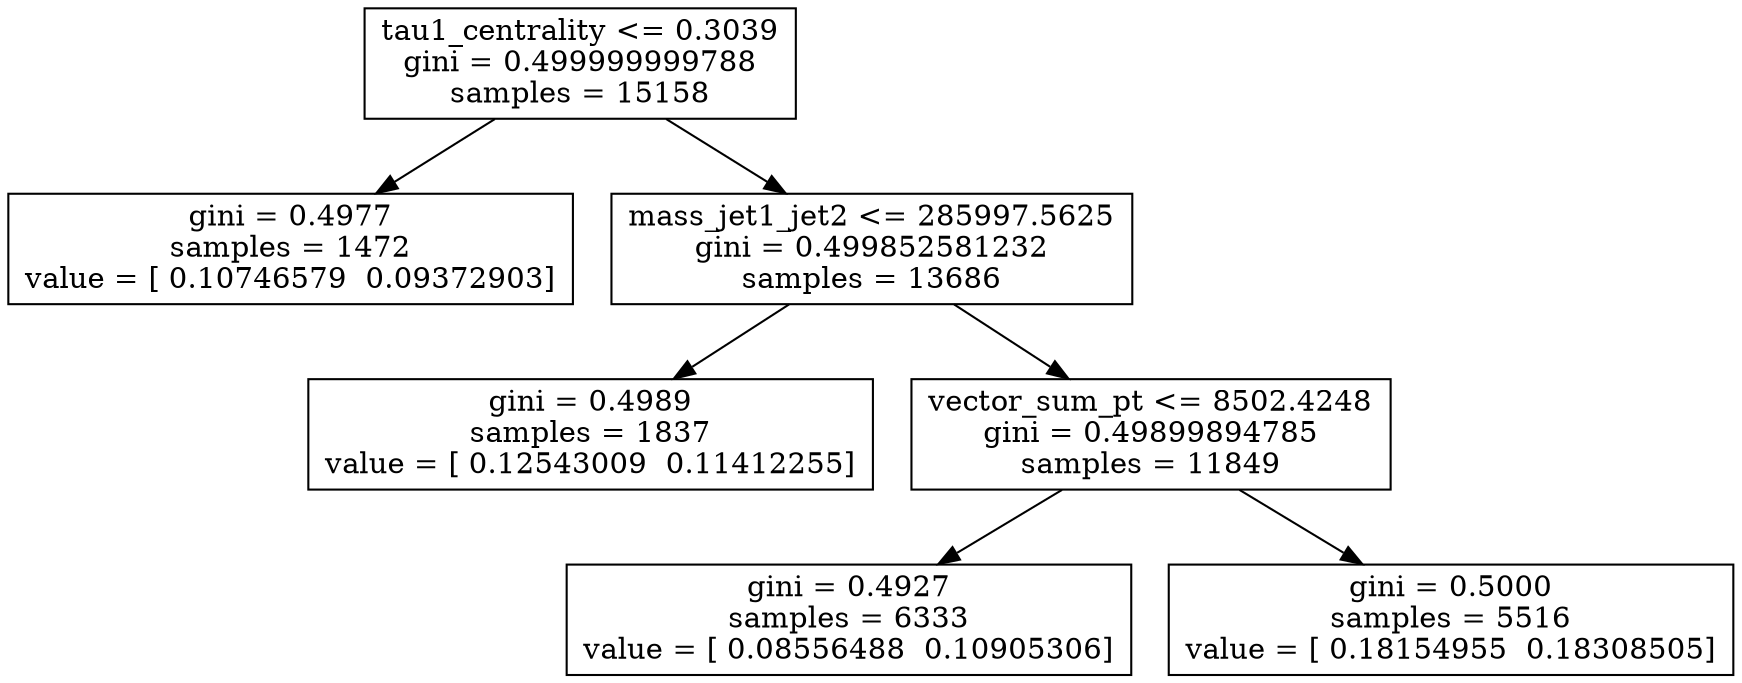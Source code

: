 digraph Tree {
0 [label="tau1_centrality <= 0.3039\ngini = 0.499999999788\nsamples = 15158", shape="box"] ;
1 [label="gini = 0.4977\nsamples = 1472\nvalue = [ 0.10746579  0.09372903]", shape="box"] ;
0 -> 1 ;
2 [label="mass_jet1_jet2 <= 285997.5625\ngini = 0.499852581232\nsamples = 13686", shape="box"] ;
0 -> 2 ;
3 [label="gini = 0.4989\nsamples = 1837\nvalue = [ 0.12543009  0.11412255]", shape="box"] ;
2 -> 3 ;
4 [label="vector_sum_pt <= 8502.4248\ngini = 0.49899894785\nsamples = 11849", shape="box"] ;
2 -> 4 ;
5 [label="gini = 0.4927\nsamples = 6333\nvalue = [ 0.08556488  0.10905306]", shape="box"] ;
4 -> 5 ;
6 [label="gini = 0.5000\nsamples = 5516\nvalue = [ 0.18154955  0.18308505]", shape="box"] ;
4 -> 6 ;
}